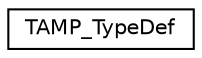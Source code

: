 digraph "Graphical Class Hierarchy"
{
 // LATEX_PDF_SIZE
  edge [fontname="Helvetica",fontsize="10",labelfontname="Helvetica",labelfontsize="10"];
  node [fontname="Helvetica",fontsize="10",shape=record];
  rankdir="LR";
  Node0 [label="TAMP_TypeDef",height=0.2,width=0.4,color="black", fillcolor="white", style="filled",URL="$structTAMP__TypeDef.html",tooltip="Tamper and backup registers."];
}

